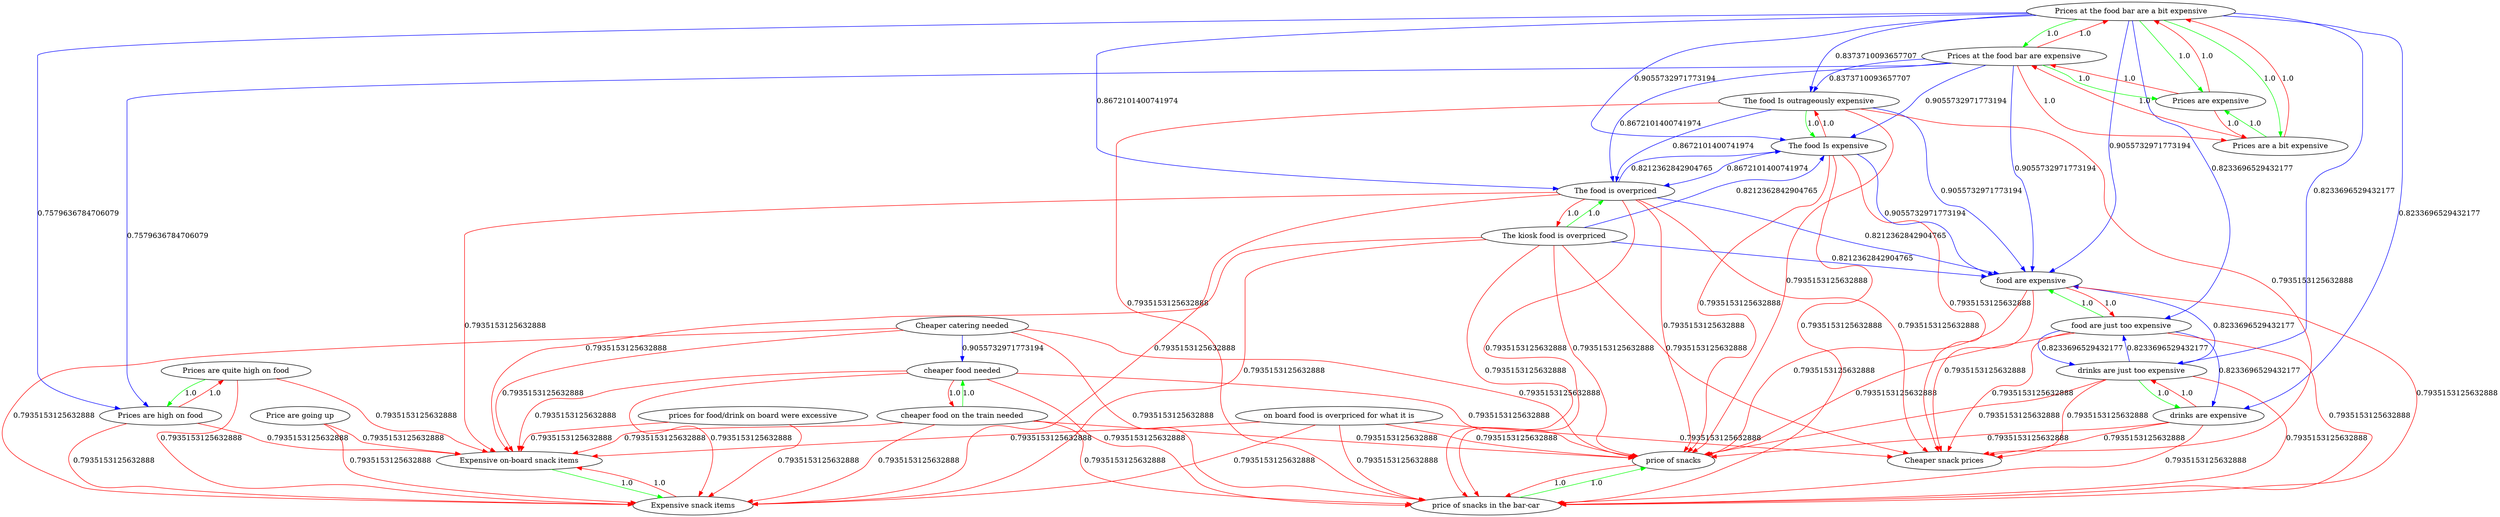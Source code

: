 digraph rawGraph {
"Cheaper catering needed";"Cheaper snack prices";"Expensive on-board snack items";"Expensive snack items";"Price are going up";"Prices are quite high on food";"Prices are high on food";"Prices at the food bar are a bit expensive";"Prices at the food bar are expensive";"Prices are expensive";"Prices are a bit expensive";"The food Is outrageously expensive";"The food Is expensive";"The kiosk food is overpriced";"The food is overpriced";"cheaper food on the train needed";"cheaper food needed";"drinks are just too expensive";"drinks are expensive";"food are just too expensive";"food are expensive";"on board food is overpriced for what it is";"price of snacks in the bar-car";"price of snacks";"prices for food/drink on board were excessive";"Expensive on-board snack items" -> "Expensive snack items" [label=1.0] [color=green]
"Expensive snack items" -> "Expensive on-board snack items" [label=1.0] [color=red]
"Cheaper catering needed" -> "Expensive on-board snack items" [label=0.7935153125632888] [color=red]
"Cheaper catering needed" -> "Expensive snack items" [label=0.7935153125632888] [color=red]
"Price are going up" -> "Expensive on-board snack items" [label=0.7935153125632888] [color=red]
"Price are going up" -> "Expensive snack items" [label=0.7935153125632888] [color=red]
"Prices are quite high on food" -> "Prices are high on food" [label=1.0] [color=green]
"Prices are high on food" -> "Prices are quite high on food" [label=1.0] [color=red]
"Prices are quite high on food" -> "Expensive on-board snack items" [label=0.7935153125632888] [color=red]
"Prices are quite high on food" -> "Expensive snack items" [label=0.7935153125632888] [color=red]
"Prices are high on food" -> "Expensive on-board snack items" [label=0.7935153125632888] [color=red]
"Prices are high on food" -> "Expensive snack items" [label=0.7935153125632888] [color=red]
"Prices at the food bar are a bit expensive" -> "Prices at the food bar are expensive" [label=1.0] [color=green]
"Prices at the food bar are expensive" -> "Prices are expensive" [label=1.0] [color=green]
"Prices at the food bar are a bit expensive" -> "Prices are a bit expensive" [label=1.0] [color=green]
"Prices are a bit expensive" -> "Prices are expensive" [label=1.0] [color=green]
"Prices at the food bar are a bit expensive" -> "Prices are expensive" [label=1.0] [color=green]
"Prices at the food bar are expensive" -> "Prices at the food bar are a bit expensive" [label=1.0] [color=red]
"Prices at the food bar are expensive" -> "Prices are a bit expensive" [label=1.0] [color=red]
"Prices are expensive" -> "Prices at the food bar are a bit expensive" [label=1.0] [color=red]
"Prices are expensive" -> "Prices at the food bar are expensive" [label=1.0] [color=red]
"Prices are expensive" -> "Prices are a bit expensive" [label=1.0] [color=red]
"Prices are a bit expensive" -> "Prices at the food bar are a bit expensive" [label=1.0] [color=red]
"Prices are a bit expensive" -> "Prices at the food bar are expensive" [label=1.0] [color=red]
"Prices at the food bar are a bit expensive" -> "Prices are high on food" [label=0.7579636784706079] [color=blue]
"Prices at the food bar are expensive" -> "Prices are high on food" [label=0.7579636784706079] [color=blue]
"The food Is outrageously expensive" -> "The food Is expensive" [label=1.0] [color=green]
"The food Is expensive" -> "The food Is outrageously expensive" [label=1.0] [color=red]
"Prices at the food bar are a bit expensive" -> "The food Is outrageously expensive" [label=0.8373710093657707] [color=blue]
"Prices at the food bar are a bit expensive" -> "The food Is expensive" [label=0.9055732971773194] [color=blue]
"Prices at the food bar are expensive" -> "The food Is outrageously expensive" [label=0.8373710093657707] [color=blue]
"Prices at the food bar are expensive" -> "The food Is expensive" [label=0.9055732971773194] [color=blue]
"The food Is outrageously expensive" -> "Cheaper snack prices" [label=0.7935153125632888] [color=red]
"The food Is expensive" -> "Cheaper snack prices" [label=0.7935153125632888] [color=red]
"The kiosk food is overpriced" -> "The food is overpriced" [label=1.0] [color=green]
"The food is overpriced" -> "The kiosk food is overpriced" [label=1.0] [color=red]
"Prices at the food bar are a bit expensive" -> "The food is overpriced" [label=0.8672101400741974] [color=blue]
"Prices at the food bar are expensive" -> "The food is overpriced" [label=0.8672101400741974] [color=blue]
"The food Is outrageously expensive" -> "The food is overpriced" [label=0.8672101400741974] [color=blue]
"The food Is expensive" -> "The food is overpriced" [label=0.8672101400741974] [color=blue]
"The kiosk food is overpriced" -> "Cheaper snack prices" [label=0.7935153125632888] [color=red]
"The kiosk food is overpriced" -> "Expensive on-board snack items" [label=0.7935153125632888] [color=red]
"The kiosk food is overpriced" -> "Expensive snack items" [label=0.7935153125632888] [color=red]
"The food is overpriced" -> "Cheaper snack prices" [label=0.7935153125632888] [color=red]
"The food is overpriced" -> "Expensive on-board snack items" [label=0.7935153125632888] [color=red]
"The food is overpriced" -> "Expensive snack items" [label=0.7935153125632888] [color=red]
"The food is overpriced" -> "The food Is expensive" [label=0.8212362842904765] [color=blue]
"cheaper food on the train needed" -> "cheaper food needed" [label=1.0] [color=green]
"cheaper food needed" -> "cheaper food on the train needed" [label=1.0] [color=red]
"Cheaper catering needed" -> "cheaper food needed" [label=0.9055732971773194] [color=blue]
"cheaper food on the train needed" -> "Expensive on-board snack items" [label=0.7935153125632888] [color=red]
"cheaper food on the train needed" -> "Expensive snack items" [label=0.7935153125632888] [color=red]
"cheaper food needed" -> "Expensive on-board snack items" [label=0.7935153125632888] [color=red]
"cheaper food needed" -> "Expensive snack items" [label=0.7935153125632888] [color=red]
"drinks are just too expensive" -> "drinks are expensive" [label=1.0] [color=green]
"drinks are expensive" -> "drinks are just too expensive" [label=1.0] [color=red]
"drinks are just too expensive" -> "Cheaper snack prices" [label=0.7935153125632888] [color=red]
"drinks are expensive" -> "Cheaper snack prices" [label=0.7935153125632888] [color=red]
"food are just too expensive" -> "food are expensive" [label=1.0] [color=green]
"food are expensive" -> "food are just too expensive" [label=1.0] [color=red]
"Prices at the food bar are a bit expensive" -> "food are just too expensive" [label=0.8233696529432177] [color=blue]
"Prices at the food bar are a bit expensive" -> "food are expensive" [label=0.9055732971773194] [color=blue]
"Prices at the food bar are expensive" -> "food are expensive" [label=0.9055732971773194] [color=blue]
"The food Is outrageously expensive" -> "food are expensive" [label=0.9055732971773194] [color=blue]
"The food Is expensive" -> "food are expensive" [label=0.9055732971773194] [color=blue]
"drinks are just too expensive" -> "food are just too expensive" [label=0.8233696529432177] [color=blue]
"food are just too expensive" -> "Cheaper snack prices" [label=0.7935153125632888] [color=red]
"food are just too expensive" -> "drinks are just too expensive" [label=0.8233696529432177] [color=blue]
"food are expensive" -> "Cheaper snack prices" [label=0.7935153125632888] [color=red]
"on board food is overpriced for what it is" -> "Cheaper snack prices" [label=0.7935153125632888] [color=red]
"on board food is overpriced for what it is" -> "Expensive on-board snack items" [label=0.7935153125632888] [color=red]
"on board food is overpriced for what it is" -> "Expensive snack items" [label=0.7935153125632888] [color=red]
"price of snacks in the bar-car" -> "price of snacks" [label=1.0] [color=green]
"price of snacks" -> "price of snacks in the bar-car" [label=1.0] [color=red]
"Cheaper catering needed" -> "price of snacks in the bar-car" [label=0.7935153125632888] [color=red]
"Cheaper catering needed" -> "price of snacks" [label=0.7935153125632888] [color=red]
"The food Is outrageously expensive" -> "price of snacks in the bar-car" [label=0.7935153125632888] [color=red]
"The food Is outrageously expensive" -> "price of snacks" [label=0.7935153125632888] [color=red]
"The food Is expensive" -> "price of snacks in the bar-car" [label=0.7935153125632888] [color=red]
"The food Is expensive" -> "price of snacks" [label=0.7935153125632888] [color=red]
"The kiosk food is overpriced" -> "price of snacks in the bar-car" [label=0.7935153125632888] [color=red]
"The kiosk food is overpriced" -> "price of snacks" [label=0.7935153125632888] [color=red]
"The food is overpriced" -> "price of snacks in the bar-car" [label=0.7935153125632888] [color=red]
"The food is overpriced" -> "price of snacks" [label=0.7935153125632888] [color=red]
"cheaper food on the train needed" -> "price of snacks in the bar-car" [label=0.7935153125632888] [color=red]
"cheaper food on the train needed" -> "price of snacks" [label=0.7935153125632888] [color=red]
"cheaper food needed" -> "price of snacks in the bar-car" [label=0.7935153125632888] [color=red]
"cheaper food needed" -> "price of snacks" [label=0.7935153125632888] [color=red]
"drinks are just too expensive" -> "price of snacks in the bar-car" [label=0.7935153125632888] [color=red]
"drinks are just too expensive" -> "price of snacks" [label=0.7935153125632888] [color=red]
"drinks are expensive" -> "price of snacks in the bar-car" [label=0.7935153125632888] [color=red]
"drinks are expensive" -> "price of snacks" [label=0.7935153125632888] [color=red]
"food are just too expensive" -> "price of snacks in the bar-car" [label=0.7935153125632888] [color=red]
"food are just too expensive" -> "price of snacks" [label=0.7935153125632888] [color=red]
"food are expensive" -> "price of snacks in the bar-car" [label=0.7935153125632888] [color=red]
"food are expensive" -> "price of snacks" [label=0.7935153125632888] [color=red]
"on board food is overpriced for what it is" -> "price of snacks in the bar-car" [label=0.7935153125632888] [color=red]
"on board food is overpriced for what it is" -> "price of snacks" [label=0.7935153125632888] [color=red]
"prices for food/drink on board were excessive" -> "Expensive on-board snack items" [label=0.7935153125632888] [color=red]
"prices for food/drink on board were excessive" -> "Expensive snack items" [label=0.7935153125632888] [color=red]
"Prices at the food bar are a bit expensive" -> "drinks are just too expensive" [label=0.8233696529432177] [color=blue]
"The kiosk food is overpriced" -> "The food Is expensive" [label=0.8212362842904765] [color=blue]
"The food is overpriced" -> "food are expensive" [label=0.8212362842904765] [color=blue]
"drinks are just too expensive" -> "food are expensive" [label=0.8233696529432177] [color=blue]
"food are just too expensive" -> "drinks are expensive" [label=0.8233696529432177] [color=blue]
"Prices at the food bar are a bit expensive" -> "drinks are expensive" [label=0.8233696529432177] [color=blue]
"The kiosk food is overpriced" -> "food are expensive" [label=0.8212362842904765] [color=blue]
}